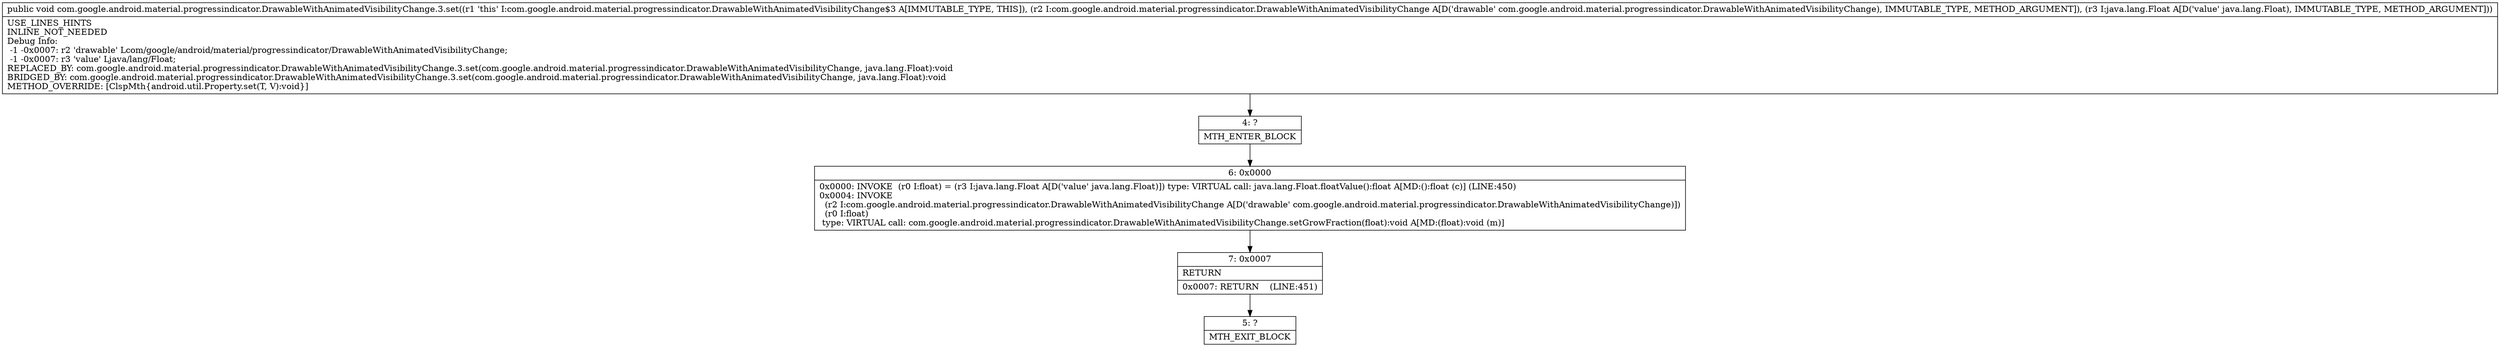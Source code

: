 digraph "CFG forcom.google.android.material.progressindicator.DrawableWithAnimatedVisibilityChange.3.set(Lcom\/google\/android\/material\/progressindicator\/DrawableWithAnimatedVisibilityChange;Ljava\/lang\/Float;)V" {
Node_4 [shape=record,label="{4\:\ ?|MTH_ENTER_BLOCK\l}"];
Node_6 [shape=record,label="{6\:\ 0x0000|0x0000: INVOKE  (r0 I:float) = (r3 I:java.lang.Float A[D('value' java.lang.Float)]) type: VIRTUAL call: java.lang.Float.floatValue():float A[MD:():float (c)] (LINE:450)\l0x0004: INVOKE  \l  (r2 I:com.google.android.material.progressindicator.DrawableWithAnimatedVisibilityChange A[D('drawable' com.google.android.material.progressindicator.DrawableWithAnimatedVisibilityChange)])\l  (r0 I:float)\l type: VIRTUAL call: com.google.android.material.progressindicator.DrawableWithAnimatedVisibilityChange.setGrowFraction(float):void A[MD:(float):void (m)]\l}"];
Node_7 [shape=record,label="{7\:\ 0x0007|RETURN\l|0x0007: RETURN    (LINE:451)\l}"];
Node_5 [shape=record,label="{5\:\ ?|MTH_EXIT_BLOCK\l}"];
MethodNode[shape=record,label="{public void com.google.android.material.progressindicator.DrawableWithAnimatedVisibilityChange.3.set((r1 'this' I:com.google.android.material.progressindicator.DrawableWithAnimatedVisibilityChange$3 A[IMMUTABLE_TYPE, THIS]), (r2 I:com.google.android.material.progressindicator.DrawableWithAnimatedVisibilityChange A[D('drawable' com.google.android.material.progressindicator.DrawableWithAnimatedVisibilityChange), IMMUTABLE_TYPE, METHOD_ARGUMENT]), (r3 I:java.lang.Float A[D('value' java.lang.Float), IMMUTABLE_TYPE, METHOD_ARGUMENT]))  | USE_LINES_HINTS\lINLINE_NOT_NEEDED\lDebug Info:\l  \-1 \-0x0007: r2 'drawable' Lcom\/google\/android\/material\/progressindicator\/DrawableWithAnimatedVisibilityChange;\l  \-1 \-0x0007: r3 'value' Ljava\/lang\/Float;\lREPLACED_BY: com.google.android.material.progressindicator.DrawableWithAnimatedVisibilityChange.3.set(com.google.android.material.progressindicator.DrawableWithAnimatedVisibilityChange, java.lang.Float):void\lBRIDGED_BY: com.google.android.material.progressindicator.DrawableWithAnimatedVisibilityChange.3.set(com.google.android.material.progressindicator.DrawableWithAnimatedVisibilityChange, java.lang.Float):void\lMETHOD_OVERRIDE: [ClspMth\{android.util.Property.set(T, V):void\}]\l}"];
MethodNode -> Node_4;Node_4 -> Node_6;
Node_6 -> Node_7;
Node_7 -> Node_5;
}

